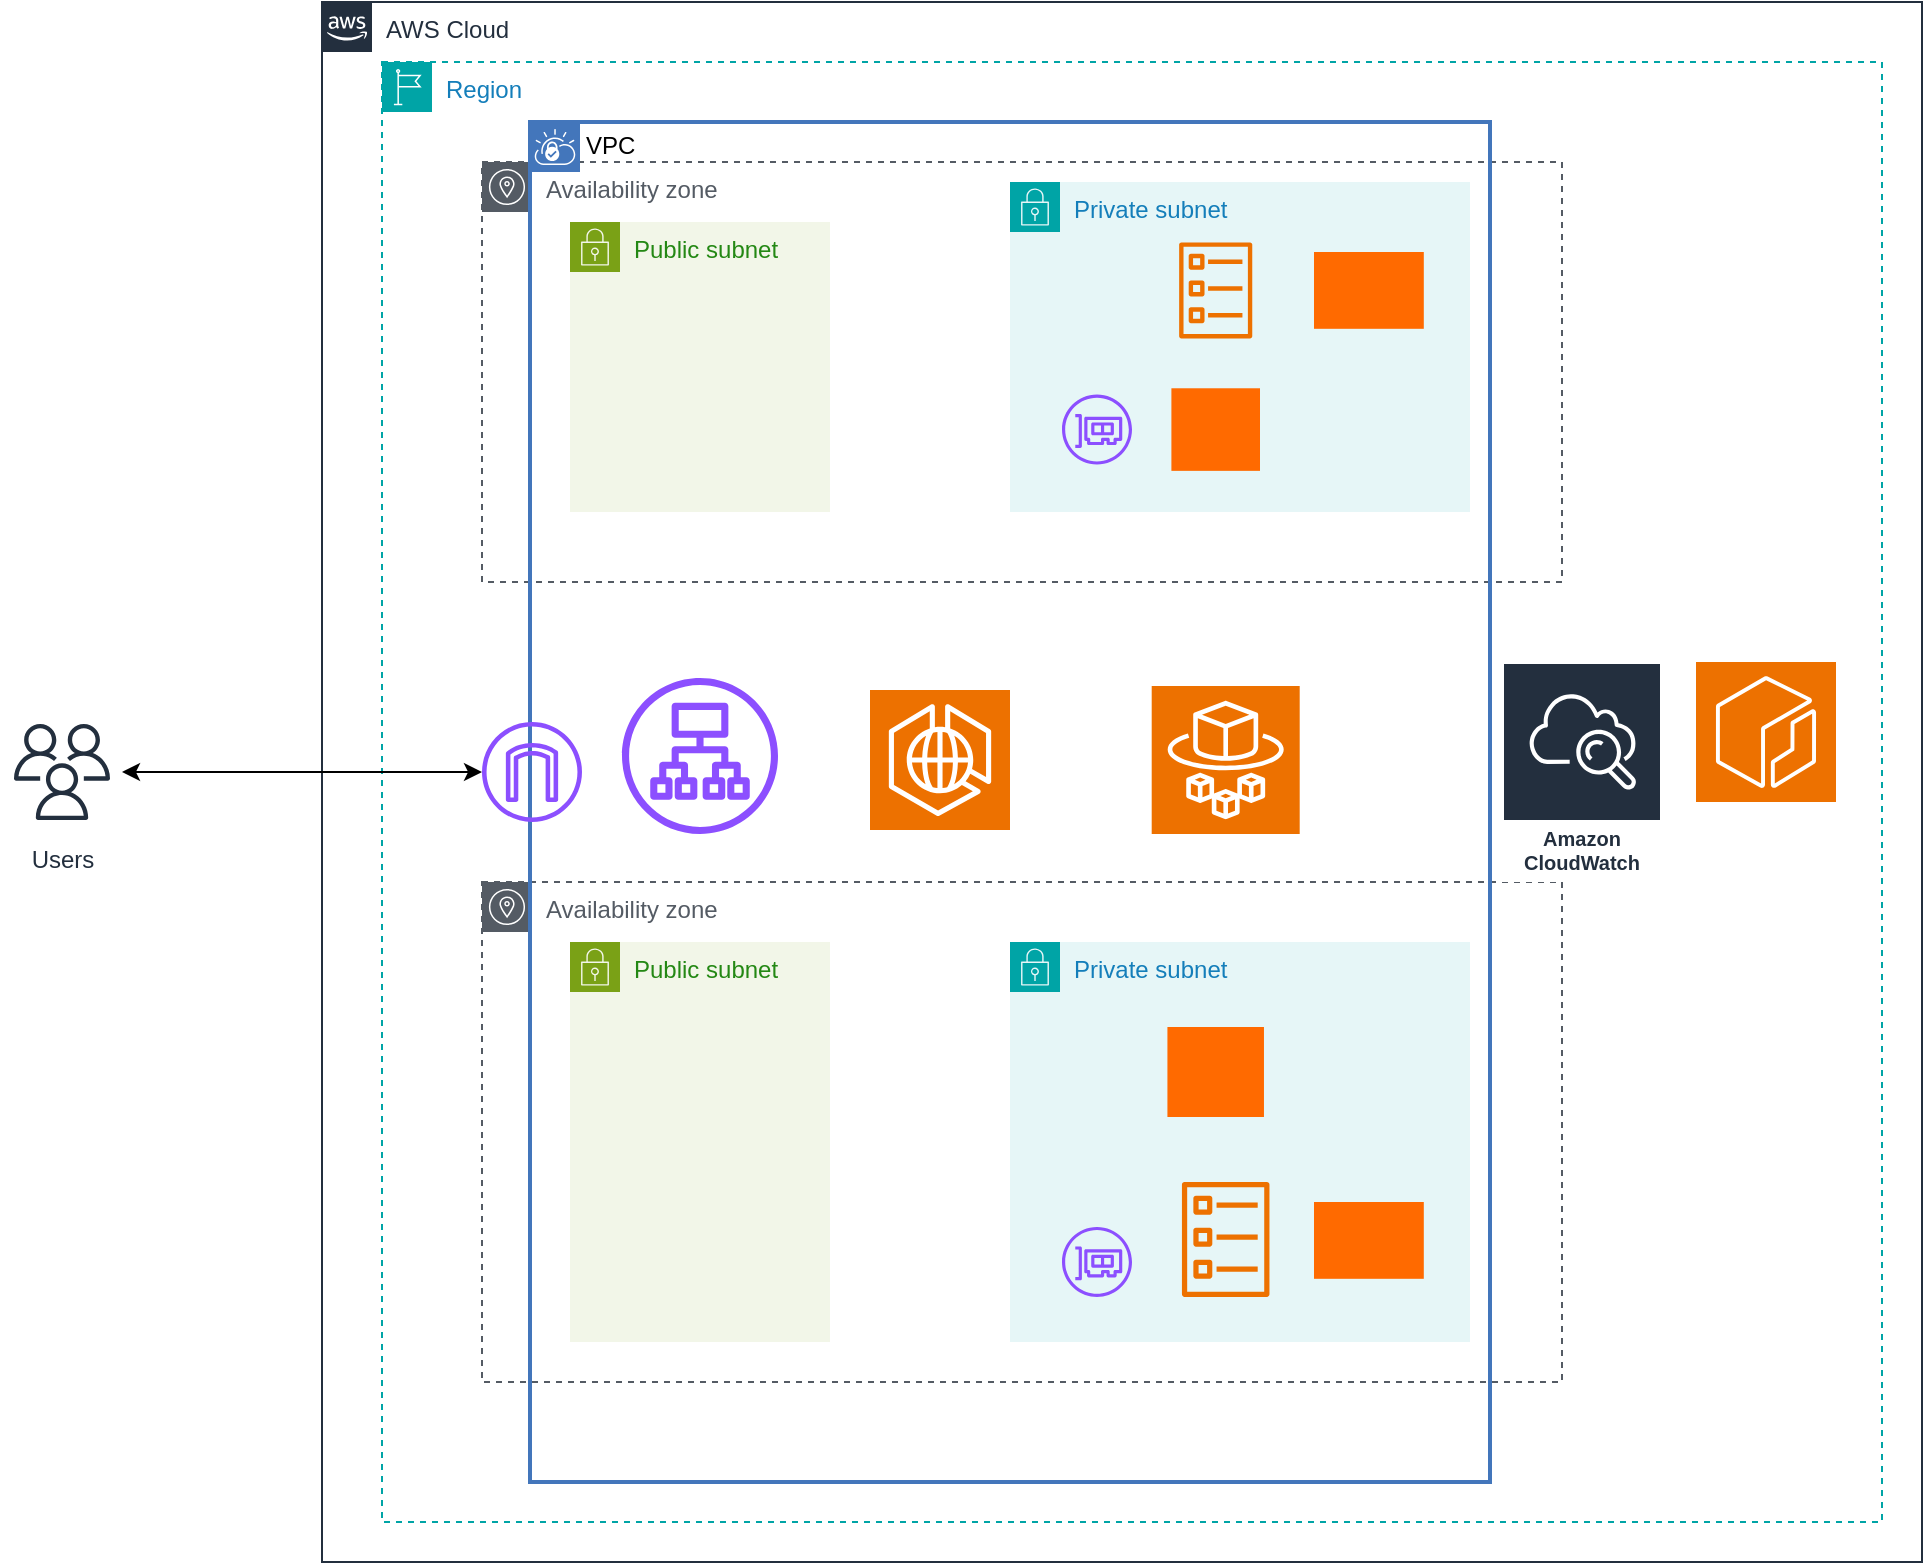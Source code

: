 <mxfile version="27.1.4">
  <diagram name="Page-1" id="Gt4rSvkoXAIowSFsf2So">
    <mxGraphModel dx="1816" dy="601" grid="1" gridSize="10" guides="1" tooltips="1" connect="1" arrows="1" fold="1" page="1" pageScale="1" pageWidth="827" pageHeight="1169" math="0" shadow="0">
      <root>
        <mxCell id="0" />
        <mxCell id="1" parent="0" />
        <mxCell id="jWPJw3Bh9C0VqqPIEeDd-1" value="AWS Cloud" style="points=[[0,0],[0.25,0],[0.5,0],[0.75,0],[1,0],[1,0.25],[1,0.5],[1,0.75],[1,1],[0.75,1],[0.5,1],[0.25,1],[0,1],[0,0.75],[0,0.5],[0,0.25]];outlineConnect=0;gradientColor=none;html=1;whiteSpace=wrap;fontSize=12;fontStyle=0;container=1;pointerEvents=0;collapsible=0;recursiveResize=0;shape=mxgraph.aws4.group;grIcon=mxgraph.aws4.group_aws_cloud_alt;strokeColor=#232F3E;fillColor=none;verticalAlign=top;align=left;spacingLeft=30;fontColor=#232F3E;dashed=0;" parent="1" vertex="1">
          <mxGeometry x="70" y="90" width="800" height="780" as="geometry" />
        </mxCell>
        <mxCell id="jWPJw3Bh9C0VqqPIEeDd-2" value="Region" style="points=[[0,0],[0.25,0],[0.5,0],[0.75,0],[1,0],[1,0.25],[1,0.5],[1,0.75],[1,1],[0.75,1],[0.5,1],[0.25,1],[0,1],[0,0.75],[0,0.5],[0,0.25]];outlineConnect=0;gradientColor=none;html=1;whiteSpace=wrap;fontSize=12;fontStyle=0;container=1;pointerEvents=0;collapsible=0;recursiveResize=0;shape=mxgraph.aws4.group;grIcon=mxgraph.aws4.group_region;strokeColor=#00A4A6;fillColor=none;verticalAlign=top;align=left;spacingLeft=30;fontColor=#147EBA;dashed=1;" parent="1" vertex="1">
          <mxGeometry x="100" y="120" width="750" height="730" as="geometry" />
        </mxCell>
        <mxCell id="jWPJw3Bh9C0VqqPIEeDd-3" value="Availability zone" style="sketch=0;outlineConnect=0;gradientColor=none;html=1;whiteSpace=wrap;fontSize=12;fontStyle=0;shape=mxgraph.aws4.group;grIcon=mxgraph.aws4.group_availability_zone;strokeColor=#545B64;fillColor=none;verticalAlign=top;align=left;spacingLeft=30;fontColor=#545B64;dashed=1;" parent="jWPJw3Bh9C0VqqPIEeDd-2" vertex="1">
          <mxGeometry x="50" y="50" width="540" height="210" as="geometry" />
        </mxCell>
        <mxCell id="jWPJw3Bh9C0VqqPIEeDd-4" value="Availability zone" style="sketch=0;outlineConnect=0;gradientColor=none;html=1;whiteSpace=wrap;fontSize=12;fontStyle=0;shape=mxgraph.aws4.group;grIcon=mxgraph.aws4.group_availability_zone;strokeColor=#545B64;fillColor=none;verticalAlign=top;align=left;spacingLeft=30;fontColor=#545B64;dashed=1;" parent="jWPJw3Bh9C0VqqPIEeDd-2" vertex="1">
          <mxGeometry x="50" y="410" width="540" height="250" as="geometry" />
        </mxCell>
        <mxCell id="3c9Dz0hG7qSsmAkLmXXz-1" value="VPC" style="shape=mxgraph.ibm.box;prType=vpc;fontStyle=0;verticalAlign=top;align=left;spacingLeft=32;spacingTop=4;fillColor=none;rounded=0;whiteSpace=wrap;html=1;strokeColor=#4376BB;strokeWidth=2;dashed=0;container=1;spacing=-4;collapsible=0;expand=0;recursiveResize=0;" vertex="1" parent="jWPJw3Bh9C0VqqPIEeDd-2">
          <mxGeometry x="74" y="30" width="480" height="680" as="geometry" />
        </mxCell>
        <mxCell id="3c9Dz0hG7qSsmAkLmXXz-2" value="Public subnet" style="points=[[0,0],[0.25,0],[0.5,0],[0.75,0],[1,0],[1,0.25],[1,0.5],[1,0.75],[1,1],[0.75,1],[0.5,1],[0.25,1],[0,1],[0,0.75],[0,0.5],[0,0.25]];outlineConnect=0;gradientColor=none;html=1;whiteSpace=wrap;fontSize=12;fontStyle=0;container=1;pointerEvents=0;collapsible=0;recursiveResize=0;shape=mxgraph.aws4.group;grIcon=mxgraph.aws4.group_security_group;grStroke=0;strokeColor=#7AA116;fillColor=#F2F6E8;verticalAlign=top;align=left;spacingLeft=30;fontColor=#248814;dashed=0;" vertex="1" parent="3c9Dz0hG7qSsmAkLmXXz-1">
          <mxGeometry x="20" y="50" width="130" height="145" as="geometry" />
        </mxCell>
        <mxCell id="3c9Dz0hG7qSsmAkLmXXz-3" value="Public subnet" style="points=[[0,0],[0.25,0],[0.5,0],[0.75,0],[1,0],[1,0.25],[1,0.5],[1,0.75],[1,1],[0.75,1],[0.5,1],[0.25,1],[0,1],[0,0.75],[0,0.5],[0,0.25]];outlineConnect=0;gradientColor=none;html=1;whiteSpace=wrap;fontSize=12;fontStyle=0;container=1;pointerEvents=0;collapsible=0;recursiveResize=0;shape=mxgraph.aws4.group;grIcon=mxgraph.aws4.group_security_group;grStroke=0;strokeColor=#7AA116;fillColor=#F2F6E8;verticalAlign=top;align=left;spacingLeft=30;fontColor=#248814;dashed=0;" vertex="1" parent="3c9Dz0hG7qSsmAkLmXXz-1">
          <mxGeometry x="20" y="410" width="130" height="200" as="geometry" />
        </mxCell>
        <mxCell id="3c9Dz0hG7qSsmAkLmXXz-4" value="Private subnet" style="points=[[0,0],[0.25,0],[0.5,0],[0.75,0],[1,0],[1,0.25],[1,0.5],[1,0.75],[1,1],[0.75,1],[0.5,1],[0.25,1],[0,1],[0,0.75],[0,0.5],[0,0.25]];outlineConnect=0;gradientColor=none;html=1;whiteSpace=wrap;fontSize=12;fontStyle=0;container=1;pointerEvents=0;collapsible=0;recursiveResize=0;shape=mxgraph.aws4.group;grIcon=mxgraph.aws4.group_security_group;grStroke=0;strokeColor=#00A4A6;fillColor=#E6F6F7;verticalAlign=top;align=left;spacingLeft=30;fontColor=#147EBA;dashed=0;" vertex="1" parent="3c9Dz0hG7qSsmAkLmXXz-1">
          <mxGeometry x="240" y="30" width="230" height="165" as="geometry" />
        </mxCell>
        <mxCell id="3c9Dz0hG7qSsmAkLmXXz-10" value="" style="points=[];aspect=fixed;html=1;align=center;shadow=0;dashed=0;fillColor=#FF6A00;strokeColor=none;shape=mxgraph.alibaba_cloud.ecs_elastic_compute_service;" vertex="1" parent="3c9Dz0hG7qSsmAkLmXXz-4">
          <mxGeometry x="80.7" y="103.14" width="44.3" height="41.29" as="geometry" />
        </mxCell>
        <mxCell id="3c9Dz0hG7qSsmAkLmXXz-16" value="" style="sketch=0;outlineConnect=0;fontColor=#232F3E;gradientColor=none;fillColor=#ED7100;strokeColor=none;dashed=0;verticalLabelPosition=bottom;verticalAlign=top;align=center;html=1;fontSize=12;fontStyle=0;aspect=fixed;pointerEvents=1;shape=mxgraph.aws4.ecs_task;" vertex="1" parent="3c9Dz0hG7qSsmAkLmXXz-4">
          <mxGeometry x="84.35" y="30.2" width="37" height="48" as="geometry" />
        </mxCell>
        <mxCell id="3c9Dz0hG7qSsmAkLmXXz-5" value="Private subnet" style="points=[[0,0],[0.25,0],[0.5,0],[0.75,0],[1,0],[1,0.25],[1,0.5],[1,0.75],[1,1],[0.75,1],[0.5,1],[0.25,1],[0,1],[0,0.75],[0,0.5],[0,0.25]];outlineConnect=0;gradientColor=none;html=1;whiteSpace=wrap;fontSize=12;fontStyle=0;container=1;pointerEvents=0;collapsible=0;recursiveResize=0;shape=mxgraph.aws4.group;grIcon=mxgraph.aws4.group_security_group;grStroke=0;strokeColor=#00A4A6;fillColor=#E6F6F7;verticalAlign=top;align=left;spacingLeft=30;fontColor=#147EBA;dashed=0;" vertex="1" parent="3c9Dz0hG7qSsmAkLmXXz-1">
          <mxGeometry x="240" y="410" width="230" height="200" as="geometry" />
        </mxCell>
        <mxCell id="3c9Dz0hG7qSsmAkLmXXz-11" value="" style="points=[];aspect=fixed;html=1;align=center;shadow=0;dashed=0;fillColor=#FF6A00;strokeColor=none;shape=mxgraph.alibaba_cloud.ecs_elastic_compute_service;" vertex="1" parent="3c9Dz0hG7qSsmAkLmXXz-5">
          <mxGeometry x="78.71" y="42.5" width="48.27" height="45" as="geometry" />
        </mxCell>
        <mxCell id="3c9Dz0hG7qSsmAkLmXXz-13" value="" style="points=[];aspect=fixed;html=1;align=center;shadow=0;dashed=0;fillColor=#FF6A00;strokeColor=none;shape=mxgraph.alibaba_cloud.eci_elastic_container_instance;" vertex="1" parent="3c9Dz0hG7qSsmAkLmXXz-5">
          <mxGeometry x="152" y="130" width="54.9" height="38.4" as="geometry" />
        </mxCell>
        <mxCell id="3c9Dz0hG7qSsmAkLmXXz-6" value="" style="sketch=0;points=[[0,0,0],[0.25,0,0],[0.5,0,0],[0.75,0,0],[1,0,0],[0,1,0],[0.25,1,0],[0.5,1,0],[0.75,1,0],[1,1,0],[0,0.25,0],[0,0.5,0],[0,0.75,0],[1,0.25,0],[1,0.5,0],[1,0.75,0]];outlineConnect=0;fontColor=#232F3E;fillColor=#ED7100;strokeColor=#ffffff;dashed=0;verticalLabelPosition=bottom;verticalAlign=top;align=center;html=1;fontSize=12;fontStyle=0;aspect=fixed;shape=mxgraph.aws4.resourceIcon;resIcon=mxgraph.aws4.ecs_anywhere;" vertex="1" parent="3c9Dz0hG7qSsmAkLmXXz-1">
          <mxGeometry x="170" y="284" width="70" height="70" as="geometry" />
        </mxCell>
        <mxCell id="3c9Dz0hG7qSsmAkLmXXz-7" value="" style="sketch=0;points=[[0,0,0],[0.25,0,0],[0.5,0,0],[0.75,0,0],[1,0,0],[0,1,0],[0.25,1,0],[0.5,1,0],[0.75,1,0],[1,1,0],[0,0.25,0],[0,0.5,0],[0,0.75,0],[1,0.25,0],[1,0.5,0],[1,0.75,0]];outlineConnect=0;fontColor=#232F3E;fillColor=#ED7100;strokeColor=#ffffff;dashed=0;verticalLabelPosition=bottom;verticalAlign=top;align=center;html=1;fontSize=12;fontStyle=0;aspect=fixed;shape=mxgraph.aws4.resourceIcon;resIcon=mxgraph.aws4.fargate;" vertex="1" parent="3c9Dz0hG7qSsmAkLmXXz-1">
          <mxGeometry x="310.85" y="282" width="74" height="74" as="geometry" />
        </mxCell>
        <mxCell id="3c9Dz0hG7qSsmAkLmXXz-9" value="" style="sketch=0;outlineConnect=0;fontColor=#232F3E;gradientColor=none;fillColor=#8C4FFF;strokeColor=none;dashed=0;verticalLabelPosition=bottom;verticalAlign=top;align=center;html=1;fontSize=12;fontStyle=0;aspect=fixed;pointerEvents=1;shape=mxgraph.aws4.application_load_balancer;" vertex="1" parent="3c9Dz0hG7qSsmAkLmXXz-1">
          <mxGeometry x="46" y="278" width="78" height="78" as="geometry" />
        </mxCell>
        <mxCell id="3c9Dz0hG7qSsmAkLmXXz-12" value="" style="points=[];aspect=fixed;html=1;align=center;shadow=0;dashed=0;fillColor=#FF6A00;strokeColor=none;shape=mxgraph.alibaba_cloud.eci_elastic_container_instance;" vertex="1" parent="3c9Dz0hG7qSsmAkLmXXz-1">
          <mxGeometry x="392" y="65" width="54.9" height="38.4" as="geometry" />
        </mxCell>
        <mxCell id="3c9Dz0hG7qSsmAkLmXXz-17" value="" style="sketch=0;outlineConnect=0;fontColor=#232F3E;gradientColor=none;fillColor=#ED7100;strokeColor=none;dashed=0;verticalLabelPosition=bottom;verticalAlign=top;align=center;html=1;fontSize=12;fontStyle=0;aspect=fixed;pointerEvents=1;shape=mxgraph.aws4.ecs_task;" vertex="1" parent="3c9Dz0hG7qSsmAkLmXXz-1">
          <mxGeometry x="325.7" y="530" width="44.3" height="57.47" as="geometry" />
        </mxCell>
        <mxCell id="3c9Dz0hG7qSsmAkLmXXz-21" value="" style="sketch=0;outlineConnect=0;fontColor=#232F3E;gradientColor=none;fillColor=#8C4FFF;strokeColor=none;dashed=0;verticalLabelPosition=bottom;verticalAlign=top;align=center;html=1;fontSize=12;fontStyle=0;aspect=fixed;pointerEvents=1;shape=mxgraph.aws4.elastic_network_interface;" vertex="1" parent="3c9Dz0hG7qSsmAkLmXXz-1">
          <mxGeometry x="266" y="552.47" width="35" height="35" as="geometry" />
        </mxCell>
        <mxCell id="3c9Dz0hG7qSsmAkLmXXz-20" value="" style="sketch=0;outlineConnect=0;fontColor=#232F3E;gradientColor=none;fillColor=#8C4FFF;strokeColor=none;dashed=0;verticalLabelPosition=bottom;verticalAlign=top;align=center;html=1;fontSize=12;fontStyle=0;aspect=fixed;pointerEvents=1;shape=mxgraph.aws4.elastic_network_interface;" vertex="1" parent="3c9Dz0hG7qSsmAkLmXXz-1">
          <mxGeometry x="266" y="136.29" width="35" height="35" as="geometry" />
        </mxCell>
        <mxCell id="3c9Dz0hG7qSsmAkLmXXz-8" value="" style="sketch=0;points=[[0,0,0],[0.25,0,0],[0.5,0,0],[0.75,0,0],[1,0,0],[0,1,0],[0.25,1,0],[0.5,1,0],[0.75,1,0],[1,1,0],[0,0.25,0],[0,0.5,0],[0,0.75,0],[1,0.25,0],[1,0.5,0],[1,0.75,0]];outlineConnect=0;fontColor=#232F3E;fillColor=#ED7100;strokeColor=#ffffff;dashed=0;verticalLabelPosition=bottom;verticalAlign=top;align=center;html=1;fontSize=12;fontStyle=0;aspect=fixed;shape=mxgraph.aws4.resourceIcon;resIcon=mxgraph.aws4.ecr;" vertex="1" parent="jWPJw3Bh9C0VqqPIEeDd-2">
          <mxGeometry x="657" y="300" width="70" height="70" as="geometry" />
        </mxCell>
        <mxCell id="3c9Dz0hG7qSsmAkLmXXz-19" value="Amazon CloudWatch" style="sketch=0;outlineConnect=0;fontColor=#232F3E;gradientColor=none;strokeColor=#ffffff;fillColor=#232F3E;dashed=0;verticalLabelPosition=middle;verticalAlign=bottom;align=center;html=1;whiteSpace=wrap;fontSize=10;fontStyle=1;spacing=3;shape=mxgraph.aws4.productIcon;prIcon=mxgraph.aws4.cloudwatch;" vertex="1" parent="jWPJw3Bh9C0VqqPIEeDd-2">
          <mxGeometry x="560" y="300" width="80" height="110" as="geometry" />
        </mxCell>
        <mxCell id="3c9Dz0hG7qSsmAkLmXXz-15" value="" style="sketch=0;outlineConnect=0;fontColor=#232F3E;gradientColor=none;fillColor=#8C4FFF;strokeColor=none;dashed=0;verticalLabelPosition=bottom;verticalAlign=top;align=center;html=1;fontSize=12;fontStyle=0;aspect=fixed;pointerEvents=1;shape=mxgraph.aws4.internet_gateway;" vertex="1" parent="jWPJw3Bh9C0VqqPIEeDd-2">
          <mxGeometry x="50" y="330" width="50" height="50" as="geometry" />
        </mxCell>
        <mxCell id="3c9Dz0hG7qSsmAkLmXXz-14" value="Users" style="sketch=0;outlineConnect=0;fontColor=#232F3E;gradientColor=none;strokeColor=#232F3E;fillColor=#ffffff;dashed=0;verticalLabelPosition=bottom;verticalAlign=top;align=center;html=1;fontSize=12;fontStyle=0;aspect=fixed;shape=mxgraph.aws4.resourceIcon;resIcon=mxgraph.aws4.users;" vertex="1" parent="1">
          <mxGeometry x="-90" y="445" width="60" height="60" as="geometry" />
        </mxCell>
        <mxCell id="3c9Dz0hG7qSsmAkLmXXz-22" value="" style="endArrow=classic;startArrow=classic;html=1;rounded=0;" edge="1" parent="1" source="3c9Dz0hG7qSsmAkLmXXz-14" target="3c9Dz0hG7qSsmAkLmXXz-15">
          <mxGeometry width="50" height="50" relative="1" as="geometry">
            <mxPoint x="280" y="560" as="sourcePoint" />
            <mxPoint x="330" y="510" as="targetPoint" />
          </mxGeometry>
        </mxCell>
      </root>
    </mxGraphModel>
  </diagram>
</mxfile>
